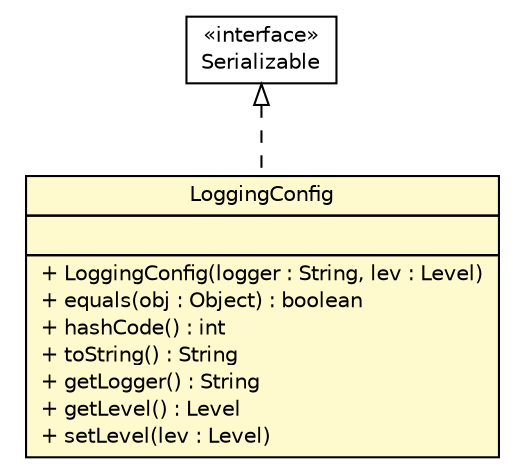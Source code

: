 #!/usr/local/bin/dot
#
# Class diagram 
# Generated by UMLGraph version R5_6 (http://www.umlgraph.org/)
#

digraph G {
	edge [fontname="Helvetica",fontsize=10,labelfontname="Helvetica",labelfontsize=10];
	node [fontname="Helvetica",fontsize=10,shape=plaintext];
	nodesep=0.25;
	ranksep=0.5;
	// sorcer.core.provider.logger.LoggingConfig
	c275479 [label=<<table title="sorcer.core.provider.logger.LoggingConfig" border="0" cellborder="1" cellspacing="0" cellpadding="2" port="p" bgcolor="lemonChiffon" href="./LoggingConfig.html">
		<tr><td><table border="0" cellspacing="0" cellpadding="1">
<tr><td align="center" balign="center"> LoggingConfig </td></tr>
		</table></td></tr>
		<tr><td><table border="0" cellspacing="0" cellpadding="1">
<tr><td align="left" balign="left">  </td></tr>
		</table></td></tr>
		<tr><td><table border="0" cellspacing="0" cellpadding="1">
<tr><td align="left" balign="left"> + LoggingConfig(logger : String, lev : Level) </td></tr>
<tr><td align="left" balign="left"> + equals(obj : Object) : boolean </td></tr>
<tr><td align="left" balign="left"> + hashCode() : int </td></tr>
<tr><td align="left" balign="left"> + toString() : String </td></tr>
<tr><td align="left" balign="left"> + getLogger() : String </td></tr>
<tr><td align="left" balign="left"> + getLevel() : Level </td></tr>
<tr><td align="left" balign="left"> + setLevel(lev : Level) </td></tr>
		</table></td></tr>
		</table>>, URL="./LoggingConfig.html", fontname="Helvetica", fontcolor="black", fontsize=10.0];
	//sorcer.core.provider.logger.LoggingConfig implements java.io.Serializable
	c275784:p -> c275479:p [dir=back,arrowtail=empty,style=dashed];
	// java.io.Serializable
	c275784 [label=<<table title="java.io.Serializable" border="0" cellborder="1" cellspacing="0" cellpadding="2" port="p" href="http://docs.oracle.com/javase/7/docs/api/java/io/Serializable.html">
		<tr><td><table border="0" cellspacing="0" cellpadding="1">
<tr><td align="center" balign="center"> &#171;interface&#187; </td></tr>
<tr><td align="center" balign="center"> Serializable </td></tr>
		</table></td></tr>
		</table>>, URL="http://docs.oracle.com/javase/7/docs/api/java/io/Serializable.html", fontname="Helvetica", fontcolor="black", fontsize=10.0];
}

